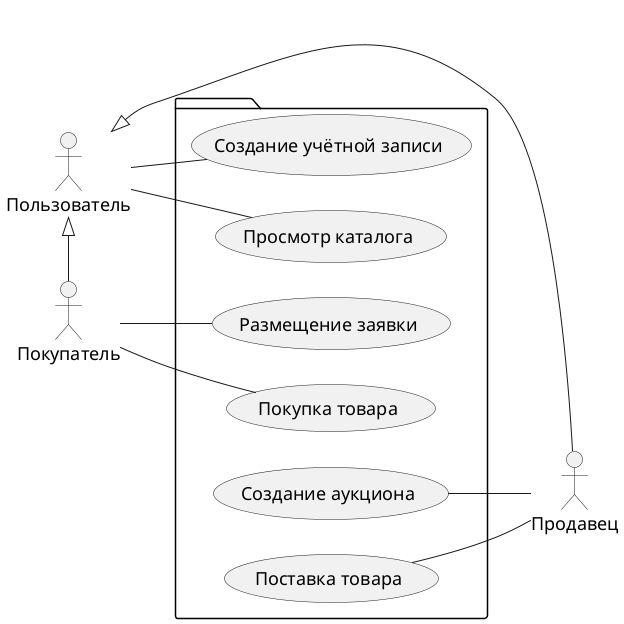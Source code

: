 @startuml
skinparam defaultFontName "PT Sans"
skinparam defaultFontSize 18
left to right direction
actor Покупатель
actor Пользователь
actor Продавец
Пользователь <|- Покупатель
Пользователь <|-- Продавец
package {
  Пользователь -- (Создание учётной записи)
  Пользователь -- (Просмотр каталога)
  Покупатель -- (Размещение заявки)
  Покупатель -- (Покупка товара)
  (Создание аукциона) -- Продавец
  (Поставка товара) -- Продавец
}
@enduml